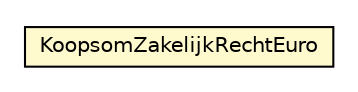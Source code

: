#!/usr/local/bin/dot
#
# Class diagram 
# Generated by UMLGraph version R5_6-24-gf6e263 (http://www.umlgraph.org/)
#

digraph G {
	edge [fontname="Helvetica",fontsize=10,labelfontname="Helvetica",labelfontsize=10];
	node [fontname="Helvetica",fontsize=10,shape=plaintext];
	nodesep=0.25;
	ranksep=0.5;
	// nl.egem.stuf.sector.bg._0204.KDOZKRRel.KoopsomZakelijkRechtEuro
	c98137 [label=<<table title="nl.egem.stuf.sector.bg._0204.KDOZKRRel.KoopsomZakelijkRechtEuro" border="0" cellborder="1" cellspacing="0" cellpadding="2" port="p" bgcolor="lemonChiffon" href="./KDOZKRRel.KoopsomZakelijkRechtEuro.html">
		<tr><td><table border="0" cellspacing="0" cellpadding="1">
<tr><td align="center" balign="center"> KoopsomZakelijkRechtEuro </td></tr>
		</table></td></tr>
		</table>>, URL="./KDOZKRRel.KoopsomZakelijkRechtEuro.html", fontname="Helvetica", fontcolor="black", fontsize=10.0];
}

